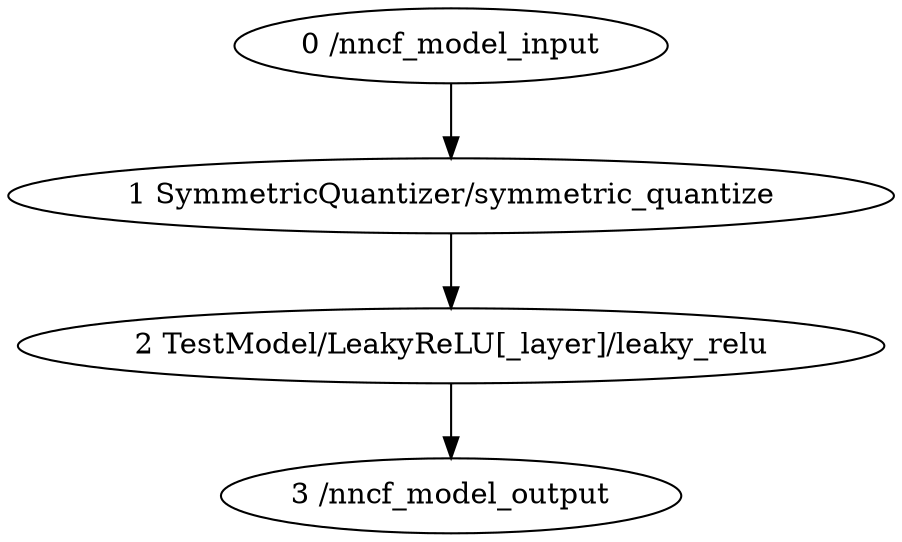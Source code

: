 strict digraph  {
"0 /nncf_model_input" [id=0, scope="", type=nncf_model_input];
"1 SymmetricQuantizer/symmetric_quantize" [id=1, scope=SymmetricQuantizer, type=symmetric_quantize];
"2 TestModel/LeakyReLU[_layer]/leaky_relu" [id=2, scope="TestModel/LeakyReLU[_layer]", type=leaky_relu];
"3 /nncf_model_output" [id=3, scope="", type=nncf_model_output];
"0 /nncf_model_input" -> "1 SymmetricQuantizer/symmetric_quantize";
"1 SymmetricQuantizer/symmetric_quantize" -> "2 TestModel/LeakyReLU[_layer]/leaky_relu";
"2 TestModel/LeakyReLU[_layer]/leaky_relu" -> "3 /nncf_model_output";
}
